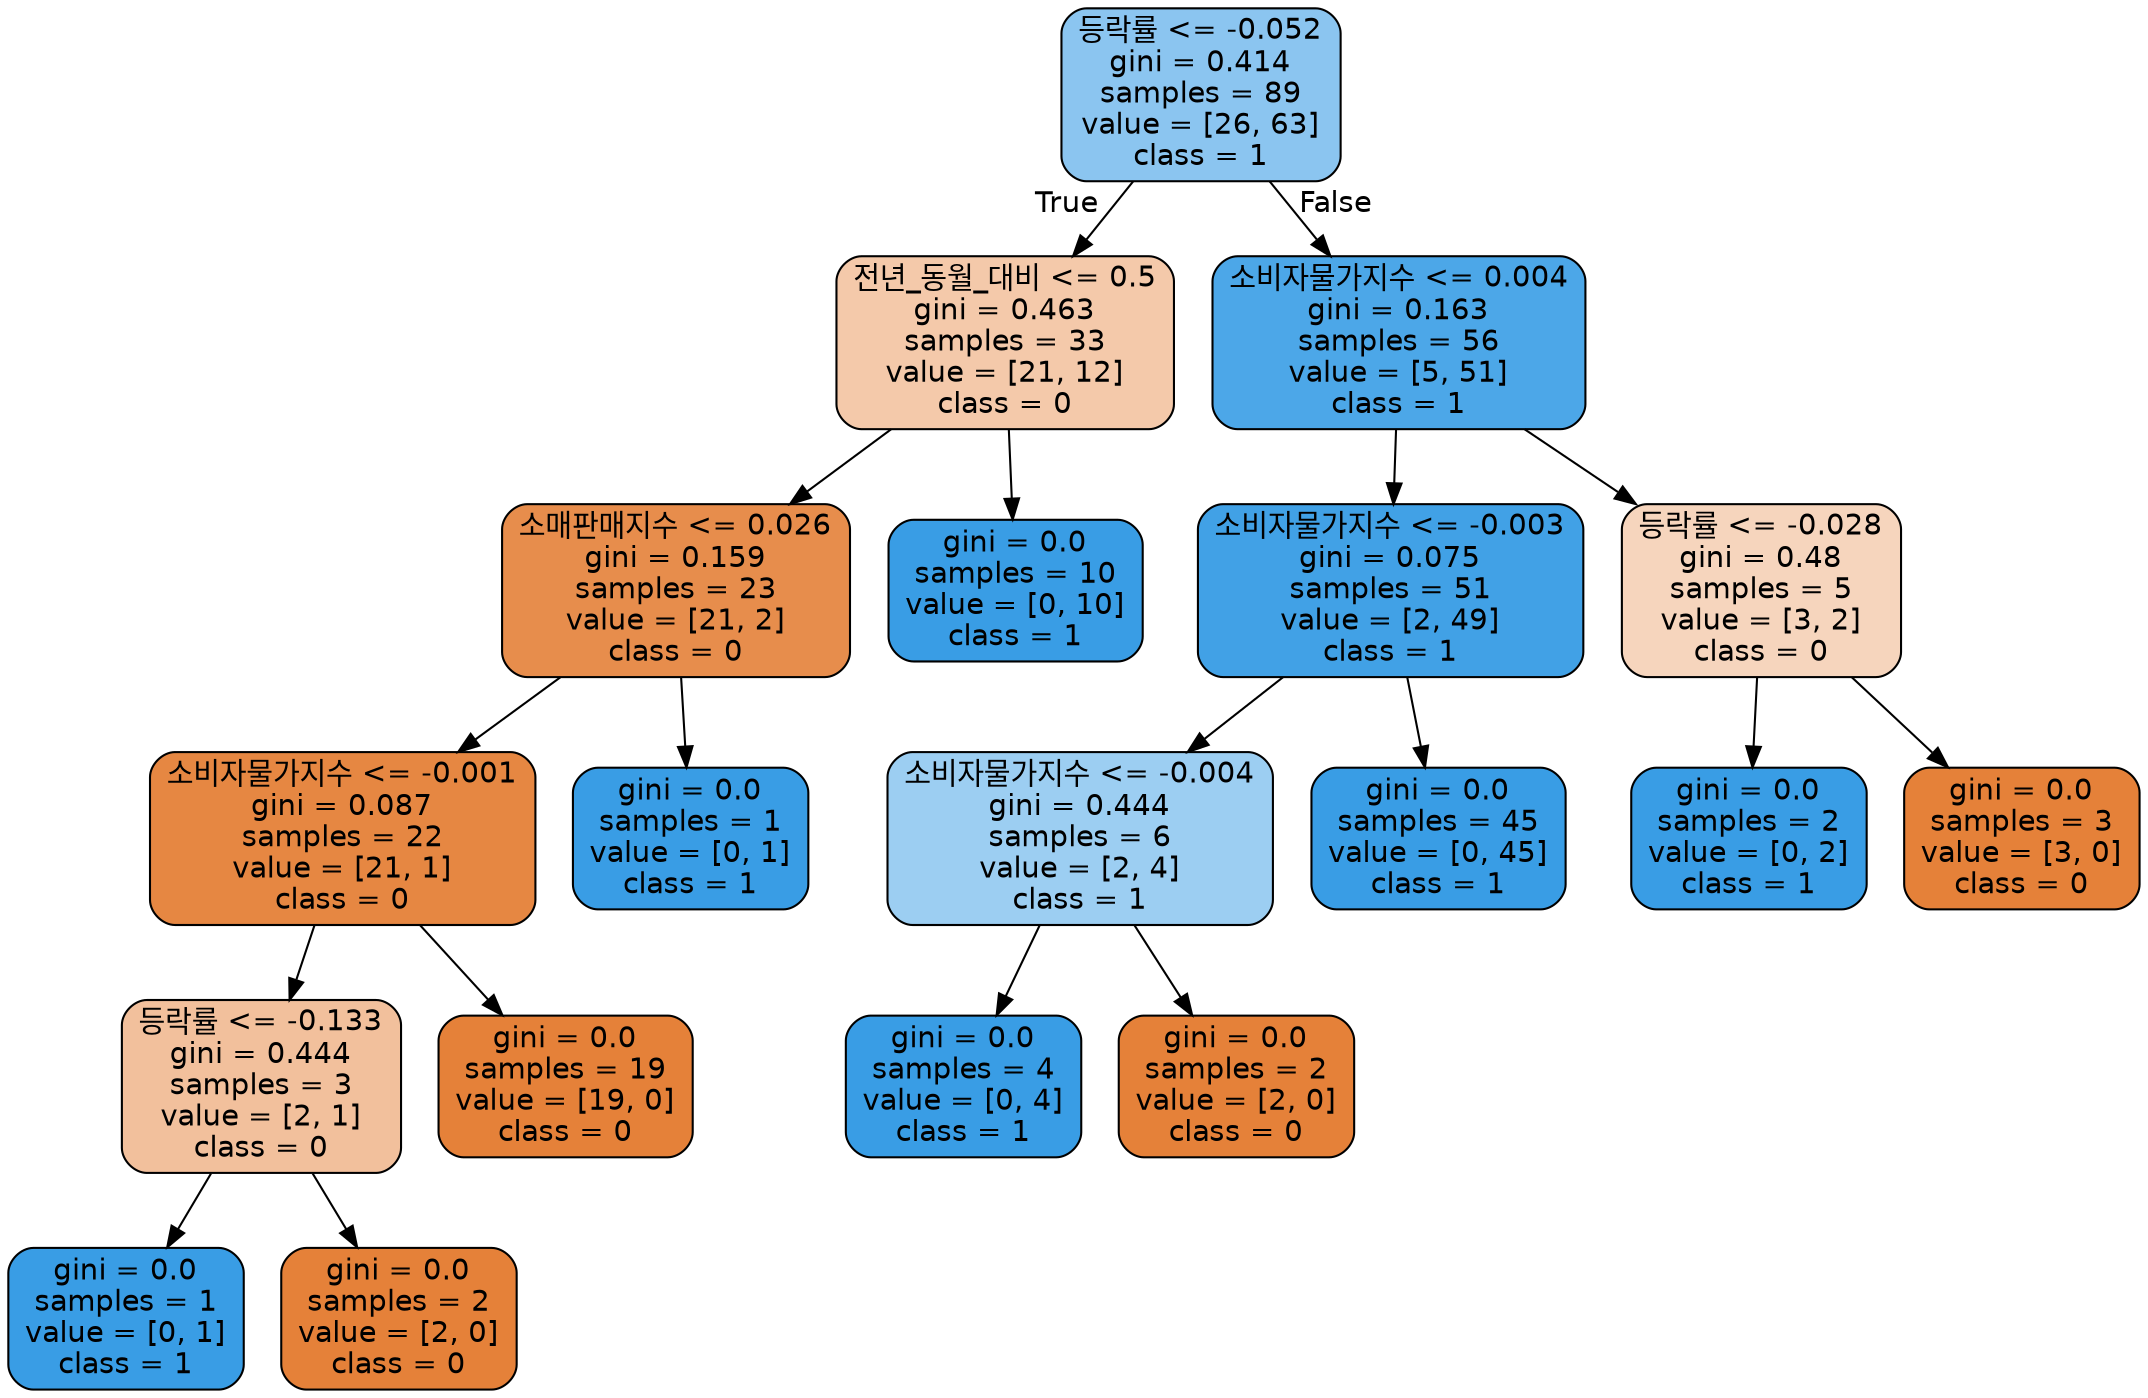 digraph Tree {
node [shape=box, style="filled, rounded", color="black", fontname="helvetica"] ;
edge [fontname="helvetica"] ;
0 [label="등락률 <= -0.052\ngini = 0.414\nsamples = 89\nvalue = [26, 63]\nclass = 1", fillcolor="#8bc5f0"] ;
1 [label="전년_동월_대비 <= 0.5\ngini = 0.463\nsamples = 33\nvalue = [21, 12]\nclass = 0", fillcolor="#f4c9aa"] ;
0 -> 1 [labeldistance=2.5, labelangle=45, headlabel="True"] ;
2 [label="소매판매지수 <= 0.026\ngini = 0.159\nsamples = 23\nvalue = [21, 2]\nclass = 0", fillcolor="#e78d4c"] ;
1 -> 2 ;
3 [label="소비자물가지수 <= -0.001\ngini = 0.087\nsamples = 22\nvalue = [21, 1]\nclass = 0", fillcolor="#e68742"] ;
2 -> 3 ;
4 [label="등락률 <= -0.133\ngini = 0.444\nsamples = 3\nvalue = [2, 1]\nclass = 0", fillcolor="#f2c09c"] ;
3 -> 4 ;
5 [label="gini = 0.0\nsamples = 1\nvalue = [0, 1]\nclass = 1", fillcolor="#399de5"] ;
4 -> 5 ;
6 [label="gini = 0.0\nsamples = 2\nvalue = [2, 0]\nclass = 0", fillcolor="#e58139"] ;
4 -> 6 ;
7 [label="gini = 0.0\nsamples = 19\nvalue = [19, 0]\nclass = 0", fillcolor="#e58139"] ;
3 -> 7 ;
8 [label="gini = 0.0\nsamples = 1\nvalue = [0, 1]\nclass = 1", fillcolor="#399de5"] ;
2 -> 8 ;
9 [label="gini = 0.0\nsamples = 10\nvalue = [0, 10]\nclass = 1", fillcolor="#399de5"] ;
1 -> 9 ;
10 [label="소비자물가지수 <= 0.004\ngini = 0.163\nsamples = 56\nvalue = [5, 51]\nclass = 1", fillcolor="#4ca7e8"] ;
0 -> 10 [labeldistance=2.5, labelangle=-45, headlabel="False"] ;
11 [label="소비자물가지수 <= -0.003\ngini = 0.075\nsamples = 51\nvalue = [2, 49]\nclass = 1", fillcolor="#41a1e6"] ;
10 -> 11 ;
12 [label="소비자물가지수 <= -0.004\ngini = 0.444\nsamples = 6\nvalue = [2, 4]\nclass = 1", fillcolor="#9ccef2"] ;
11 -> 12 ;
13 [label="gini = 0.0\nsamples = 4\nvalue = [0, 4]\nclass = 1", fillcolor="#399de5"] ;
12 -> 13 ;
14 [label="gini = 0.0\nsamples = 2\nvalue = [2, 0]\nclass = 0", fillcolor="#e58139"] ;
12 -> 14 ;
15 [label="gini = 0.0\nsamples = 45\nvalue = [0, 45]\nclass = 1", fillcolor="#399de5"] ;
11 -> 15 ;
16 [label="등락률 <= -0.028\ngini = 0.48\nsamples = 5\nvalue = [3, 2]\nclass = 0", fillcolor="#f6d5bd"] ;
10 -> 16 ;
17 [label="gini = 0.0\nsamples = 2\nvalue = [0, 2]\nclass = 1", fillcolor="#399de5"] ;
16 -> 17 ;
18 [label="gini = 0.0\nsamples = 3\nvalue = [3, 0]\nclass = 0", fillcolor="#e58139"] ;
16 -> 18 ;
}